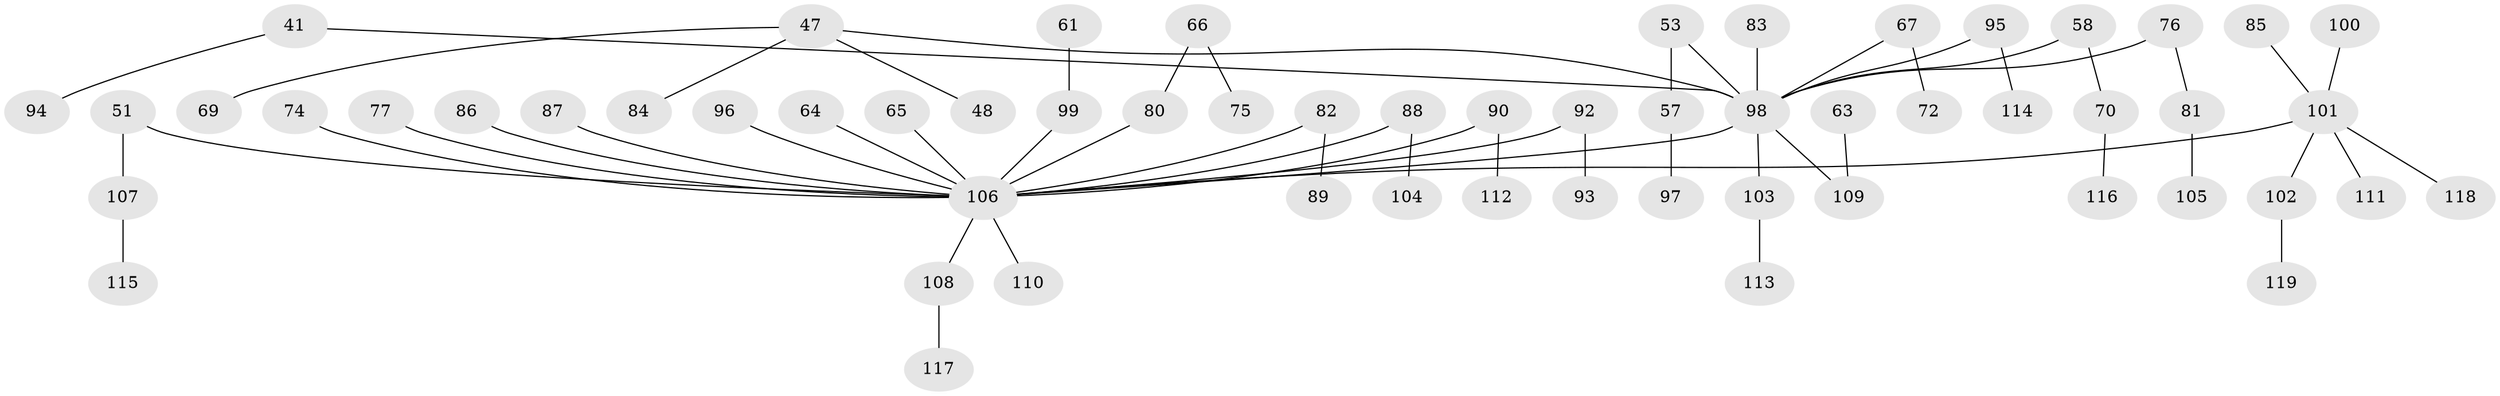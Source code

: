 // original degree distribution, {6: 0.01680672268907563, 5: 0.01680672268907563, 7: 0.01680672268907563, 3: 0.15126050420168066, 1: 0.453781512605042, 4: 0.04201680672268908, 2: 0.3025210084033613}
// Generated by graph-tools (version 1.1) at 2025/53/03/09/25 04:53:24]
// undirected, 59 vertices, 58 edges
graph export_dot {
graph [start="1"]
  node [color=gray90,style=filled];
  41;
  47 [super="+32+16+19"];
  48;
  51;
  53;
  57;
  58;
  61;
  63;
  64;
  65;
  66 [super="+34+55"];
  67;
  69;
  70;
  72;
  74;
  75;
  76;
  77;
  80 [super="+37"];
  81;
  82;
  83 [super="+35+39"];
  84;
  85;
  86;
  87;
  88 [super="+78"];
  89;
  90;
  92;
  93;
  94;
  95;
  96;
  97;
  98 [super="+38+59+62+21+36+56"];
  99 [super="+4"];
  100;
  101 [super="+60+79"];
  102;
  103;
  104;
  105;
  106 [super="+49+54+44+71+43+91"];
  107;
  108;
  109 [super="+24"];
  110;
  111;
  112;
  113;
  114;
  115;
  116;
  117;
  118;
  119;
  41 -- 94;
  41 -- 98;
  47 -- 48;
  47 -- 98;
  47 -- 69;
  47 -- 84;
  51 -- 107;
  51 -- 106;
  53 -- 57;
  53 -- 98;
  57 -- 97;
  58 -- 70;
  58 -- 98;
  61 -- 99;
  63 -- 109;
  64 -- 106;
  65 -- 106;
  66 -- 75;
  66 -- 80;
  67 -- 72;
  67 -- 98;
  70 -- 116;
  74 -- 106;
  76 -- 81;
  76 -- 98;
  77 -- 106;
  80 -- 106;
  81 -- 105;
  82 -- 89;
  82 -- 106;
  83 -- 98;
  85 -- 101;
  86 -- 106;
  87 -- 106;
  88 -- 104;
  88 -- 106;
  90 -- 112;
  90 -- 106;
  92 -- 93;
  92 -- 106;
  95 -- 114;
  95 -- 98;
  96 -- 106;
  98 -- 109;
  98 -- 106;
  98 -- 103;
  99 -- 106;
  100 -- 101;
  101 -- 118;
  101 -- 102;
  101 -- 106;
  101 -- 111;
  102 -- 119;
  103 -- 113;
  106 -- 110;
  106 -- 108;
  107 -- 115;
  108 -- 117;
}
